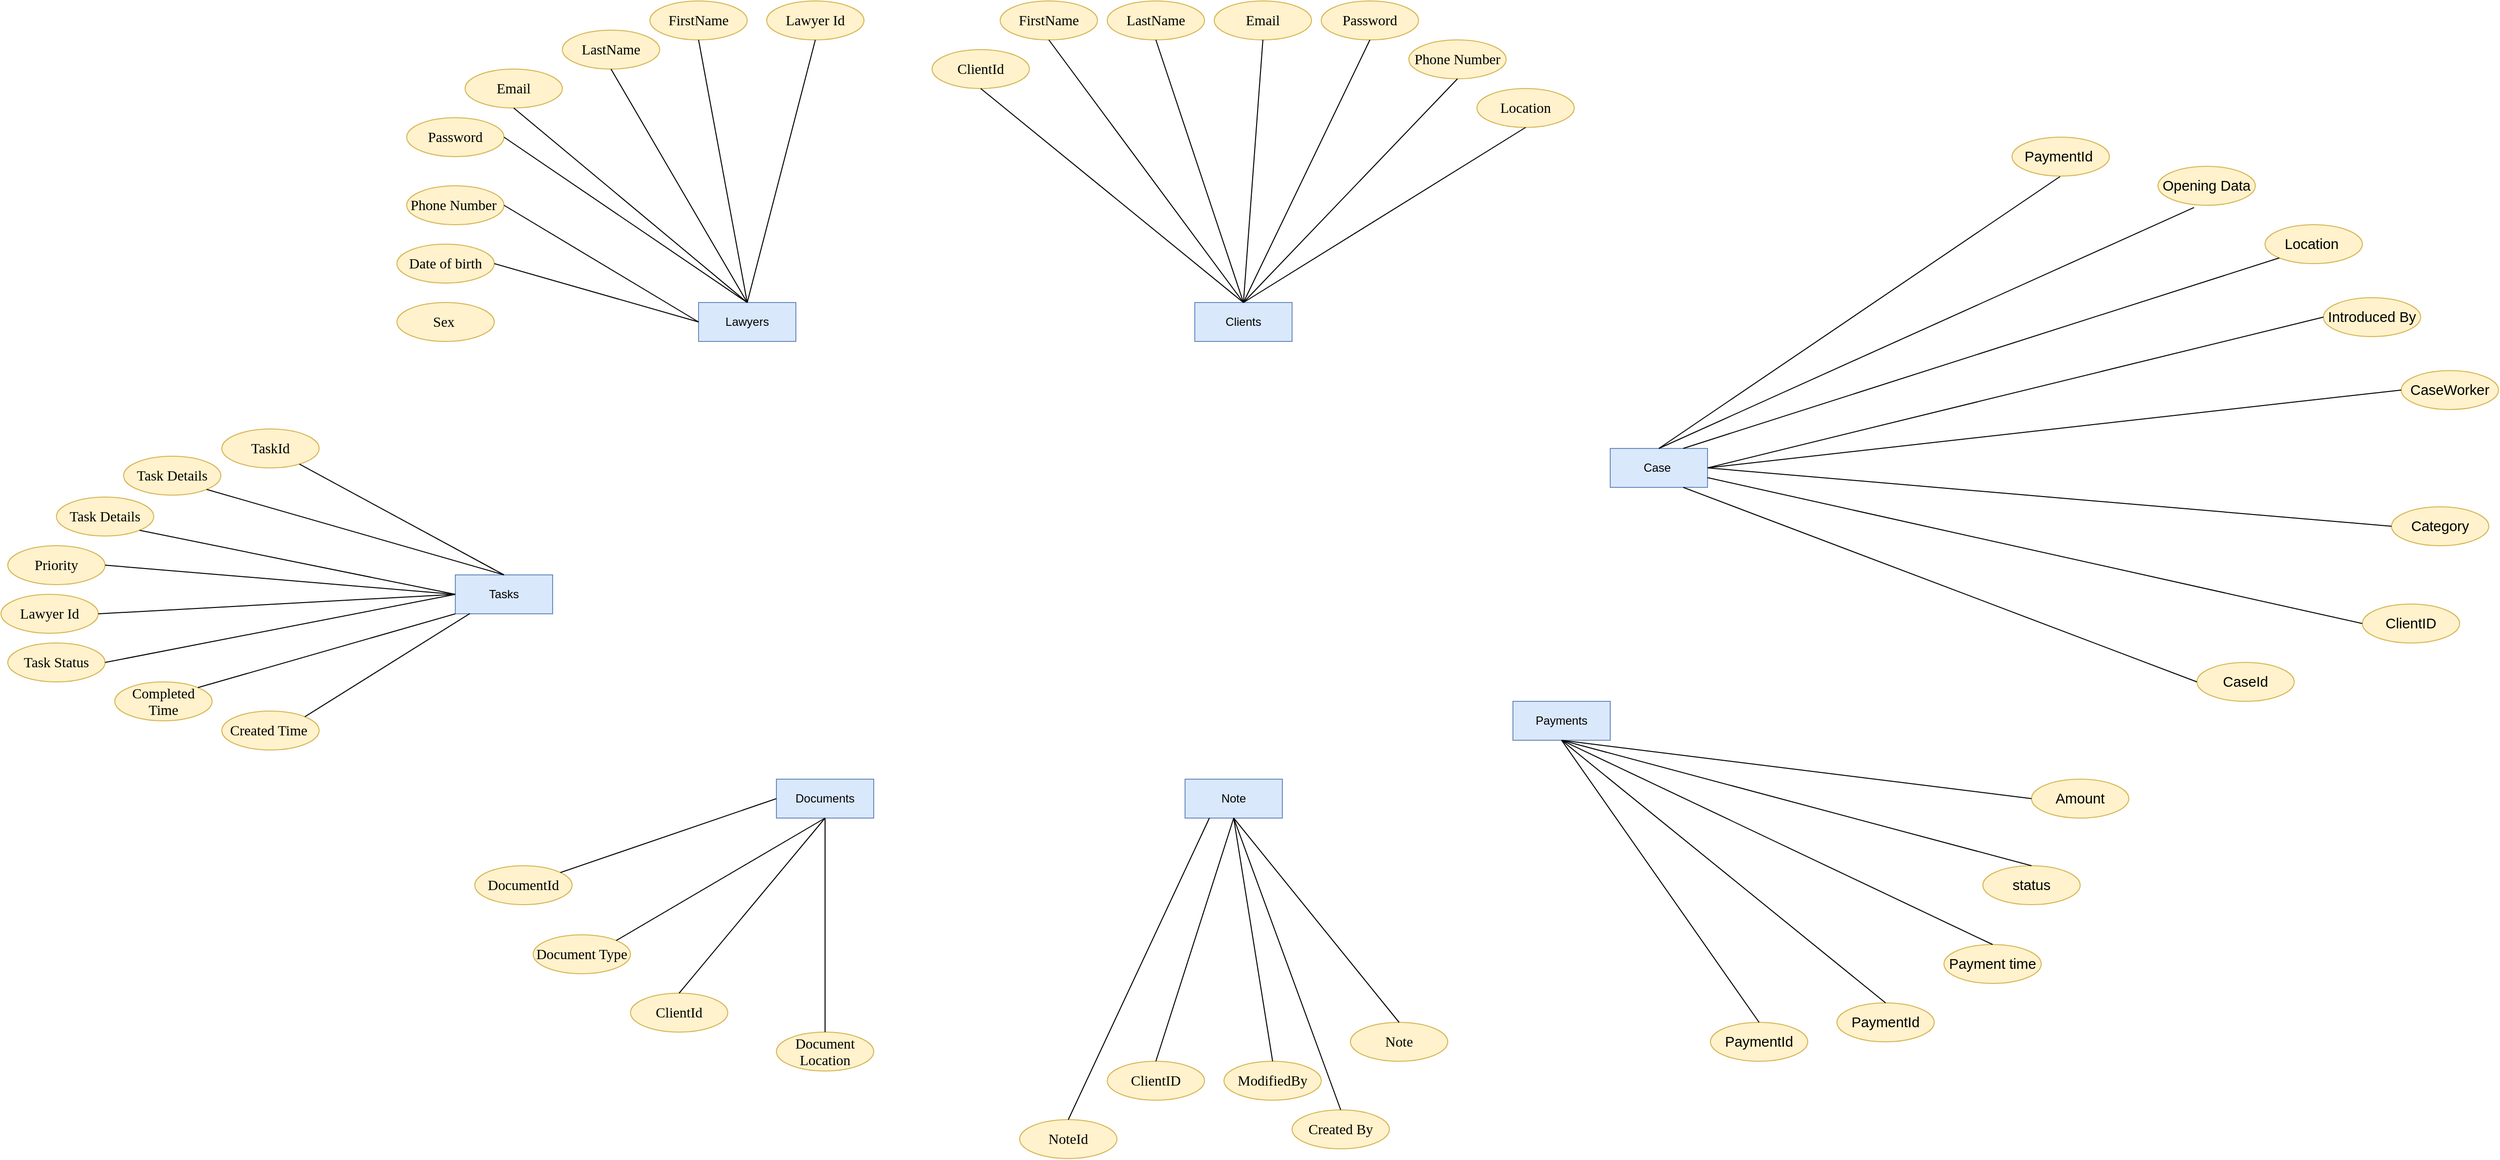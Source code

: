 <mxfile version="20.7.4" type="device"><diagram id="Td7bKDPnOObk0JLX75oe" name="Page-1"><mxGraphModel dx="4581" dy="1042" grid="1" gridSize="10" guides="1" tooltips="1" connect="1" arrows="1" fold="1" page="1" pageScale="1" pageWidth="827" pageHeight="1169" math="0" shadow="0"><root><mxCell id="0"/><mxCell id="1" parent="0"/><mxCell id="ip3FR76EU3fCz5TI9xmI-1" value="Lawyers" style="whiteSpace=wrap;html=1;align=center;fillColor=#dae8fc;strokeColor=#6c8ebf;" vertex="1" parent="1"><mxGeometry x="-1400" y="550" width="100" height="40" as="geometry"/></mxCell><mxCell id="ip3FR76EU3fCz5TI9xmI-6" value="&lt;span style=&quot;font-size: 11pt; line-height: 115%; font-family: Cambria, serif;&quot;&gt;Lawyer Id&lt;/span&gt;" style="ellipse;whiteSpace=wrap;html=1;align=center;fillColor=#fff2cc;strokeColor=#d6b656;" vertex="1" parent="1"><mxGeometry x="-1330" y="240" width="100" height="40" as="geometry"/></mxCell><mxCell id="ip3FR76EU3fCz5TI9xmI-8" value="" style="endArrow=none;html=1;rounded=0;entryX=0.5;entryY=0;entryDx=0;entryDy=0;exitX=0.5;exitY=1;exitDx=0;exitDy=0;" edge="1" parent="1" source="ip3FR76EU3fCz5TI9xmI-6" target="ip3FR76EU3fCz5TI9xmI-1"><mxGeometry relative="1" as="geometry"><mxPoint x="-890" y="220" as="sourcePoint"/><mxPoint x="-720" y="220" as="targetPoint"/></mxGeometry></mxCell><mxCell id="ip3FR76EU3fCz5TI9xmI-11" value="&lt;span style=&quot;font-size: 11pt; line-height: 115%; font-family: Cambria, serif;&quot;&gt;FirstName&lt;/span&gt;" style="ellipse;whiteSpace=wrap;html=1;align=center;fillColor=#fff2cc;strokeColor=#d6b656;" vertex="1" parent="1"><mxGeometry x="-1450" y="240" width="100" height="40" as="geometry"/></mxCell><mxCell id="ip3FR76EU3fCz5TI9xmI-12" value="&lt;span style=&quot;font-size: 11pt; line-height: 115%; font-family: Cambria, serif;&quot;&gt;LastName&lt;/span&gt;" style="ellipse;whiteSpace=wrap;html=1;align=center;fillColor=#fff2cc;strokeColor=#d6b656;" vertex="1" parent="1"><mxGeometry x="-1540" y="270" width="100" height="40" as="geometry"/></mxCell><mxCell id="ip3FR76EU3fCz5TI9xmI-13" value="&lt;span style=&quot;font-size: 11pt; line-height: 115%; font-family: Cambria, serif;&quot;&gt;Email&lt;/span&gt;" style="ellipse;whiteSpace=wrap;html=1;align=center;fillColor=#fff2cc;strokeColor=#d6b656;" vertex="1" parent="1"><mxGeometry x="-1640" y="310" width="100" height="40" as="geometry"/></mxCell><mxCell id="ip3FR76EU3fCz5TI9xmI-14" value="Documents" style="whiteSpace=wrap;html=1;align=center;fillColor=#dae8fc;strokeColor=#6c8ebf;" vertex="1" parent="1"><mxGeometry x="-1320" y="1040" width="100" height="40" as="geometry"/></mxCell><mxCell id="ip3FR76EU3fCz5TI9xmI-15" value="Clients" style="whiteSpace=wrap;html=1;align=center;fillColor=#dae8fc;strokeColor=#6c8ebf;" vertex="1" parent="1"><mxGeometry x="-890" y="550" width="100" height="40" as="geometry"/></mxCell><mxCell id="ip3FR76EU3fCz5TI9xmI-16" value="Note" style="whiteSpace=wrap;html=1;align=center;fillColor=#dae8fc;strokeColor=#6c8ebf;" vertex="1" parent="1"><mxGeometry x="-900" y="1040" width="100" height="40" as="geometry"/></mxCell><mxCell id="ip3FR76EU3fCz5TI9xmI-17" value="Tasks" style="whiteSpace=wrap;html=1;align=center;fillColor=#dae8fc;strokeColor=#6c8ebf;" vertex="1" parent="1"><mxGeometry x="-1650" y="830" width="100" height="40" as="geometry"/></mxCell><mxCell id="ip3FR76EU3fCz5TI9xmI-19" value="Payments" style="whiteSpace=wrap;html=1;align=center;fillColor=#dae8fc;strokeColor=#6c8ebf;" vertex="1" parent="1"><mxGeometry x="-563" y="960" width="100" height="40" as="geometry"/></mxCell><mxCell id="ip3FR76EU3fCz5TI9xmI-21" value="Case&amp;nbsp;" style="whiteSpace=wrap;html=1;align=center;fillColor=#dae8fc;strokeColor=#6c8ebf;" vertex="1" parent="1"><mxGeometry x="-463" y="700" width="100" height="40" as="geometry"/></mxCell><mxCell id="ip3FR76EU3fCz5TI9xmI-24" value="&lt;span style=&quot;font-size: 11pt; line-height: 115%; font-family: Cambria, serif;&quot;&gt;Password&lt;/span&gt;" style="ellipse;whiteSpace=wrap;html=1;align=center;fillColor=#fff2cc;strokeColor=#d6b656;" vertex="1" parent="1"><mxGeometry x="-1700" y="360" width="100" height="40" as="geometry"/></mxCell><mxCell id="ip3FR76EU3fCz5TI9xmI-25" value="&lt;span style=&quot;font-size: 11pt; line-height: 115%; font-family: Cambria, serif;&quot;&gt;Phone Number&amp;nbsp;&lt;/span&gt;" style="ellipse;whiteSpace=wrap;html=1;align=center;fillColor=#fff2cc;strokeColor=#d6b656;" vertex="1" parent="1"><mxGeometry x="-1700" y="430" width="100" height="40" as="geometry"/></mxCell><mxCell id="ip3FR76EU3fCz5TI9xmI-26" value="&lt;span style=&quot;font-size: 11pt; line-height: 115%; font-family: Cambria, serif;&quot;&gt;Date of birth&lt;/span&gt;" style="ellipse;whiteSpace=wrap;html=1;align=center;fillColor=#fff2cc;strokeColor=#d6b656;" vertex="1" parent="1"><mxGeometry x="-1710" y="490" width="100" height="40" as="geometry"/></mxCell><mxCell id="ip3FR76EU3fCz5TI9xmI-27" value="" style="endArrow=none;html=1;rounded=0;entryX=0.5;entryY=1;entryDx=0;entryDy=0;exitX=0.5;exitY=0;exitDx=0;exitDy=0;" edge="1" parent="1" source="ip3FR76EU3fCz5TI9xmI-1" target="ip3FR76EU3fCz5TI9xmI-11"><mxGeometry relative="1" as="geometry"><mxPoint x="-1500" y="400" as="sourcePoint"/><mxPoint x="-1340" y="400" as="targetPoint"/></mxGeometry></mxCell><mxCell id="ip3FR76EU3fCz5TI9xmI-32" value="" style="endArrow=none;html=1;rounded=0;entryX=0.5;entryY=1;entryDx=0;entryDy=0;exitX=0.5;exitY=0;exitDx=0;exitDy=0;" edge="1" parent="1" source="ip3FR76EU3fCz5TI9xmI-1" target="ip3FR76EU3fCz5TI9xmI-12"><mxGeometry relative="1" as="geometry"><mxPoint x="-1300" y="610" as="sourcePoint"/><mxPoint x="-1140" y="610" as="targetPoint"/></mxGeometry></mxCell><mxCell id="ip3FR76EU3fCz5TI9xmI-33" value="" style="endArrow=none;html=1;rounded=0;entryX=0.5;entryY=1;entryDx=0;entryDy=0;exitX=0.5;exitY=0;exitDx=0;exitDy=0;" edge="1" parent="1" source="ip3FR76EU3fCz5TI9xmI-1" target="ip3FR76EU3fCz5TI9xmI-13"><mxGeometry relative="1" as="geometry"><mxPoint x="-1300" y="610" as="sourcePoint"/><mxPoint x="-1140" y="610" as="targetPoint"/></mxGeometry></mxCell><mxCell id="ip3FR76EU3fCz5TI9xmI-34" value="" style="endArrow=none;html=1;rounded=0;exitX=1;exitY=0.5;exitDx=0;exitDy=0;entryX=0.5;entryY=0;entryDx=0;entryDy=0;" edge="1" parent="1" source="ip3FR76EU3fCz5TI9xmI-24" target="ip3FR76EU3fCz5TI9xmI-1"><mxGeometry relative="1" as="geometry"><mxPoint x="-1530" y="680" as="sourcePoint"/><mxPoint x="-1370" y="680" as="targetPoint"/></mxGeometry></mxCell><mxCell id="ip3FR76EU3fCz5TI9xmI-35" value="" style="endArrow=none;html=1;rounded=0;exitX=1;exitY=0.5;exitDx=0;exitDy=0;entryX=0;entryY=0.5;entryDx=0;entryDy=0;" edge="1" parent="1" source="ip3FR76EU3fCz5TI9xmI-25" target="ip3FR76EU3fCz5TI9xmI-1"><mxGeometry relative="1" as="geometry"><mxPoint x="-1580" y="620" as="sourcePoint"/><mxPoint x="-1420" y="620" as="targetPoint"/></mxGeometry></mxCell><mxCell id="ip3FR76EU3fCz5TI9xmI-36" value="" style="endArrow=none;html=1;rounded=0;exitX=1;exitY=0.5;exitDx=0;exitDy=0;entryX=0;entryY=0.5;entryDx=0;entryDy=0;" edge="1" parent="1" source="ip3FR76EU3fCz5TI9xmI-26" target="ip3FR76EU3fCz5TI9xmI-1"><mxGeometry relative="1" as="geometry"><mxPoint x="-1600" y="630" as="sourcePoint"/><mxPoint x="-1440" y="630" as="targetPoint"/></mxGeometry></mxCell><mxCell id="ip3FR76EU3fCz5TI9xmI-37" value="&lt;span style=&quot;font-size: 11pt; line-height: 115%; font-family: Cambria, serif;&quot;&gt;Task Details&lt;/span&gt;" style="ellipse;whiteSpace=wrap;html=1;align=center;fillColor=#fff2cc;strokeColor=#d6b656;" vertex="1" parent="1"><mxGeometry x="-1991" y="708" width="100" height="40" as="geometry"/></mxCell><mxCell id="ip3FR76EU3fCz5TI9xmI-38" value="&lt;span style=&quot;font-size: 11pt; line-height: 115%; font-family: Cambria, serif;&quot;&gt;Task Details&lt;/span&gt;" style="ellipse;whiteSpace=wrap;html=1;align=center;fillColor=#fff2cc;strokeColor=#d6b656;" vertex="1" parent="1"><mxGeometry x="-2060" y="750" width="100" height="40" as="geometry"/></mxCell><mxCell id="ip3FR76EU3fCz5TI9xmI-39" value="&lt;span style=&quot;font-size: 11pt; line-height: 115%; font-family: Cambria, serif;&quot;&gt;Priority&lt;/span&gt;" style="ellipse;whiteSpace=wrap;html=1;align=center;fillColor=#fff2cc;strokeColor=#d6b656;" vertex="1" parent="1"><mxGeometry x="-2110" y="800" width="100" height="40" as="geometry"/></mxCell><mxCell id="ip3FR76EU3fCz5TI9xmI-40" value="&lt;span style=&quot;font-size: 11pt; line-height: 115%; font-family: Cambria, serif;&quot;&gt;TaskId&lt;/span&gt;" style="ellipse;whiteSpace=wrap;html=1;align=center;fillColor=#fff2cc;strokeColor=#d6b656;" vertex="1" parent="1"><mxGeometry x="-1890" y="680" width="100" height="40" as="geometry"/></mxCell><mxCell id="ip3FR76EU3fCz5TI9xmI-41" value="&lt;span style=&quot;font-size: 11pt; line-height: 115%; font-family: Cambria, serif;&quot;&gt;Task Status&lt;/span&gt;" style="ellipse;whiteSpace=wrap;html=1;align=center;fillColor=#fff2cc;strokeColor=#d6b656;" vertex="1" parent="1"><mxGeometry x="-2110" y="900" width="100" height="40" as="geometry"/></mxCell><mxCell id="ip3FR76EU3fCz5TI9xmI-42" value="&lt;span style=&quot;font-size: 11pt; line-height: 115%; font-family: Cambria, serif;&quot;&gt;Completed Time&lt;/span&gt;" style="ellipse;whiteSpace=wrap;html=1;align=center;fillColor=#fff2cc;strokeColor=#d6b656;" vertex="1" parent="1"><mxGeometry x="-2000" y="940" width="100" height="40" as="geometry"/></mxCell><mxCell id="ip3FR76EU3fCz5TI9xmI-44" value="&lt;span style=&quot;font-size: 11pt; line-height: 115%; font-family: Cambria, serif;&quot;&gt;Created Time&amp;nbsp;&lt;/span&gt;" style="ellipse;whiteSpace=wrap;html=1;align=center;fillColor=#fff2cc;strokeColor=#d6b656;" vertex="1" parent="1"><mxGeometry x="-1890" y="970" width="100" height="40" as="geometry"/></mxCell><mxCell id="ip3FR76EU3fCz5TI9xmI-45" value="&lt;span style=&quot;font-size: 11pt; line-height: 115%; font-family: Cambria, serif;&quot;&gt;Lawyer Id&lt;/span&gt;" style="ellipse;whiteSpace=wrap;html=1;align=center;fillColor=#fff2cc;strokeColor=#d6b656;" vertex="1" parent="1"><mxGeometry x="-2117" y="850" width="100" height="40" as="geometry"/></mxCell><mxCell id="ip3FR76EU3fCz5TI9xmI-46" value="" style="endArrow=none;html=1;rounded=0;entryX=0.5;entryY=0;entryDx=0;entryDy=0;" edge="1" parent="1" source="ip3FR76EU3fCz5TI9xmI-40" target="ip3FR76EU3fCz5TI9xmI-17"><mxGeometry relative="1" as="geometry"><mxPoint x="-1810" y="820" as="sourcePoint"/><mxPoint x="-1650" y="820" as="targetPoint"/></mxGeometry></mxCell><mxCell id="ip3FR76EU3fCz5TI9xmI-47" value="" style="endArrow=none;html=1;rounded=0;exitX=1;exitY=1;exitDx=0;exitDy=0;entryX=0.5;entryY=0;entryDx=0;entryDy=0;" edge="1" parent="1" source="ip3FR76EU3fCz5TI9xmI-37" target="ip3FR76EU3fCz5TI9xmI-17"><mxGeometry relative="1" as="geometry"><mxPoint x="-1850" y="820" as="sourcePoint"/><mxPoint x="-1690" y="820" as="targetPoint"/></mxGeometry></mxCell><mxCell id="ip3FR76EU3fCz5TI9xmI-48" value="" style="endArrow=none;html=1;rounded=0;exitX=1;exitY=1;exitDx=0;exitDy=0;entryX=0;entryY=0.5;entryDx=0;entryDy=0;" edge="1" parent="1" source="ip3FR76EU3fCz5TI9xmI-38" target="ip3FR76EU3fCz5TI9xmI-17"><mxGeometry relative="1" as="geometry"><mxPoint x="-1870" y="840" as="sourcePoint"/><mxPoint x="-1710" y="840" as="targetPoint"/></mxGeometry></mxCell><mxCell id="ip3FR76EU3fCz5TI9xmI-49" value="" style="endArrow=none;html=1;rounded=0;exitX=1;exitY=0.5;exitDx=0;exitDy=0;" edge="1" parent="1" source="ip3FR76EU3fCz5TI9xmI-39"><mxGeometry relative="1" as="geometry"><mxPoint x="-1930" y="840" as="sourcePoint"/><mxPoint x="-1650" y="850" as="targetPoint"/></mxGeometry></mxCell><mxCell id="ip3FR76EU3fCz5TI9xmI-58" value="" style="endArrow=none;html=1;rounded=0;exitX=1;exitY=0.5;exitDx=0;exitDy=0;entryX=0;entryY=0.5;entryDx=0;entryDy=0;" edge="1" parent="1" source="ip3FR76EU3fCz5TI9xmI-41" target="ip3FR76EU3fCz5TI9xmI-17"><mxGeometry relative="1" as="geometry"><mxPoint x="-1840" y="920" as="sourcePoint"/><mxPoint x="-1680" y="920" as="targetPoint"/></mxGeometry></mxCell><mxCell id="ip3FR76EU3fCz5TI9xmI-59" value="" style="endArrow=none;html=1;rounded=0;exitX=1;exitY=0.5;exitDx=0;exitDy=0;entryX=0;entryY=0.5;entryDx=0;entryDy=0;" edge="1" parent="1" source="ip3FR76EU3fCz5TI9xmI-45" target="ip3FR76EU3fCz5TI9xmI-17"><mxGeometry relative="1" as="geometry"><mxPoint x="-1840" y="920" as="sourcePoint"/><mxPoint x="-1660" y="850" as="targetPoint"/></mxGeometry></mxCell><mxCell id="ip3FR76EU3fCz5TI9xmI-60" value="" style="endArrow=none;html=1;rounded=0;exitX=1;exitY=0;exitDx=0;exitDy=0;entryX=0.15;entryY=0.992;entryDx=0;entryDy=0;entryPerimeter=0;" edge="1" parent="1" source="ip3FR76EU3fCz5TI9xmI-44" target="ip3FR76EU3fCz5TI9xmI-17"><mxGeometry relative="1" as="geometry"><mxPoint x="-1840" y="920" as="sourcePoint"/><mxPoint x="-1680" y="920" as="targetPoint"/></mxGeometry></mxCell><mxCell id="ip3FR76EU3fCz5TI9xmI-61" value="" style="endArrow=none;html=1;rounded=0;exitX=1;exitY=0;exitDx=0;exitDy=0;entryX=0;entryY=1;entryDx=0;entryDy=0;" edge="1" parent="1" source="ip3FR76EU3fCz5TI9xmI-42" target="ip3FR76EU3fCz5TI9xmI-17"><mxGeometry relative="1" as="geometry"><mxPoint x="-1840" y="920" as="sourcePoint"/><mxPoint x="-1680" y="920" as="targetPoint"/></mxGeometry></mxCell><mxCell id="ip3FR76EU3fCz5TI9xmI-62" value="&lt;span style=&quot;font-size: 11pt; line-height: 115%; font-family: Cambria, serif;&quot;&gt;Document Type&lt;/span&gt;" style="ellipse;whiteSpace=wrap;html=1;align=center;fillColor=#fff2cc;strokeColor=#d6b656;" vertex="1" parent="1"><mxGeometry x="-1570" y="1200" width="100" height="40" as="geometry"/></mxCell><mxCell id="ip3FR76EU3fCz5TI9xmI-63" value="&lt;span style=&quot;font-size: 11pt; line-height: 115%; font-family: Cambria, serif;&quot;&gt;ClientId&lt;/span&gt;" style="ellipse;whiteSpace=wrap;html=1;align=center;fillColor=#fff2cc;strokeColor=#d6b656;" vertex="1" parent="1"><mxGeometry x="-1470" y="1260" width="100" height="40" as="geometry"/></mxCell><mxCell id="ip3FR76EU3fCz5TI9xmI-64" value="&lt;span style=&quot;font-size: 11pt; line-height: 115%; font-family: Cambria, serif;&quot;&gt;Document Location&lt;/span&gt;" style="ellipse;whiteSpace=wrap;html=1;align=center;fillColor=#fff2cc;strokeColor=#d6b656;" vertex="1" parent="1"><mxGeometry x="-1320" y="1300" width="100" height="40" as="geometry"/></mxCell><mxCell id="ip3FR76EU3fCz5TI9xmI-65" value="&lt;span style=&quot;font-size: 11pt; line-height: 115%; font-family: Cambria, serif;&quot;&gt;DocumentId&lt;/span&gt;" style="ellipse;whiteSpace=wrap;html=1;align=center;fillColor=#fff2cc;strokeColor=#d6b656;" vertex="1" parent="1"><mxGeometry x="-1630" y="1129" width="100" height="40" as="geometry"/></mxCell><mxCell id="ip3FR76EU3fCz5TI9xmI-67" value="" style="endArrow=none;html=1;rounded=0;exitX=0.5;exitY=0;exitDx=0;exitDy=0;entryX=0.5;entryY=1;entryDx=0;entryDy=0;" edge="1" parent="1" source="ip3FR76EU3fCz5TI9xmI-64" target="ip3FR76EU3fCz5TI9xmI-14"><mxGeometry relative="1" as="geometry"><mxPoint x="-1190" y="1040" as="sourcePoint"/><mxPoint x="-1030" y="1040" as="targetPoint"/></mxGeometry></mxCell><mxCell id="ip3FR76EU3fCz5TI9xmI-68" value="" style="endArrow=none;html=1;rounded=0;exitX=0.5;exitY=0;exitDx=0;exitDy=0;entryX=0.5;entryY=1;entryDx=0;entryDy=0;" edge="1" parent="1" source="ip3FR76EU3fCz5TI9xmI-63" target="ip3FR76EU3fCz5TI9xmI-14"><mxGeometry relative="1" as="geometry"><mxPoint x="-1190" y="1040" as="sourcePoint"/><mxPoint x="-1030" y="1040" as="targetPoint"/></mxGeometry></mxCell><mxCell id="ip3FR76EU3fCz5TI9xmI-69" value="" style="endArrow=none;html=1;rounded=0;exitX=1;exitY=0;exitDx=0;exitDy=0;entryX=0.5;entryY=1;entryDx=0;entryDy=0;" edge="1" parent="1" source="ip3FR76EU3fCz5TI9xmI-62" target="ip3FR76EU3fCz5TI9xmI-14"><mxGeometry relative="1" as="geometry"><mxPoint x="-1190" y="1040" as="sourcePoint"/><mxPoint x="-1030" y="1040" as="targetPoint"/></mxGeometry></mxCell><mxCell id="ip3FR76EU3fCz5TI9xmI-70" value="" style="endArrow=none;html=1;rounded=0;entryX=0;entryY=0.5;entryDx=0;entryDy=0;" edge="1" parent="1" source="ip3FR76EU3fCz5TI9xmI-65" target="ip3FR76EU3fCz5TI9xmI-14"><mxGeometry relative="1" as="geometry"><mxPoint x="-1190" y="1040" as="sourcePoint"/><mxPoint x="-1030" y="1040" as="targetPoint"/></mxGeometry></mxCell><mxCell id="ip3FR76EU3fCz5TI9xmI-73" value="&lt;span style=&quot;font-size: 11pt; line-height: 115%; font-family: Cambria, serif;&quot;&gt;FirstName&lt;/span&gt;" style="ellipse;whiteSpace=wrap;html=1;align=center;fillColor=#fff2cc;strokeColor=#d6b656;" vertex="1" parent="1"><mxGeometry x="-1090" y="240" width="100" height="40" as="geometry"/></mxCell><mxCell id="ip3FR76EU3fCz5TI9xmI-74" value="&lt;span style=&quot;font-size: 11pt; line-height: 115%; font-family: Cambria, serif;&quot;&gt;LastName&lt;/span&gt;" style="ellipse;whiteSpace=wrap;html=1;align=center;fillColor=#fff2cc;strokeColor=#d6b656;" vertex="1" parent="1"><mxGeometry x="-980" y="240" width="100" height="40" as="geometry"/></mxCell><mxCell id="ip3FR76EU3fCz5TI9xmI-75" value="&lt;span style=&quot;font-size: 11pt; line-height: 115%; font-family: Cambria, serif;&quot;&gt;Email&lt;/span&gt;" style="ellipse;whiteSpace=wrap;html=1;align=center;fillColor=#fff2cc;strokeColor=#d6b656;" vertex="1" parent="1"><mxGeometry x="-870" y="240" width="100" height="40" as="geometry"/></mxCell><mxCell id="ip3FR76EU3fCz5TI9xmI-76" value="&lt;span style=&quot;font-size: 11pt; line-height: 115%; font-family: Cambria, serif;&quot;&gt;Password&lt;/span&gt;" style="ellipse;whiteSpace=wrap;html=1;align=center;fillColor=#fff2cc;strokeColor=#d6b656;" vertex="1" parent="1"><mxGeometry x="-760" y="240" width="100" height="40" as="geometry"/></mxCell><mxCell id="ip3FR76EU3fCz5TI9xmI-77" value="&lt;span style=&quot;font-size: 11pt; line-height: 115%; font-family: Cambria, serif;&quot;&gt;Phone Number&lt;/span&gt;" style="ellipse;whiteSpace=wrap;html=1;align=center;fillColor=#fff2cc;strokeColor=#d6b656;" vertex="1" parent="1"><mxGeometry x="-670" y="280" width="100" height="40" as="geometry"/></mxCell><mxCell id="ip3FR76EU3fCz5TI9xmI-78" value="&lt;span style=&quot;font-size: 11pt; line-height: 115%; font-family: Cambria, serif;&quot;&gt;ClientId&lt;/span&gt;" style="ellipse;whiteSpace=wrap;html=1;align=center;fillColor=#fff2cc;strokeColor=#d6b656;" vertex="1" parent="1"><mxGeometry x="-1160" y="290" width="100" height="40" as="geometry"/></mxCell><mxCell id="ip3FR76EU3fCz5TI9xmI-79" value="&lt;span style=&quot;font-size: 11pt; line-height: 115%; font-family: Cambria, serif;&quot;&gt;Location&lt;/span&gt;" style="ellipse;whiteSpace=wrap;html=1;align=center;fillColor=#fff2cc;strokeColor=#d6b656;" vertex="1" parent="1"><mxGeometry x="-600" y="330" width="100" height="40" as="geometry"/></mxCell><mxCell id="ip3FR76EU3fCz5TI9xmI-82" value="" style="endArrow=none;html=1;rounded=0;exitX=0.5;exitY=1;exitDx=0;exitDy=0;entryX=0.5;entryY=0;entryDx=0;entryDy=0;" edge="1" parent="1" source="ip3FR76EU3fCz5TI9xmI-79" target="ip3FR76EU3fCz5TI9xmI-15"><mxGeometry relative="1" as="geometry"><mxPoint x="-1190" y="540" as="sourcePoint"/><mxPoint x="-1030" y="540" as="targetPoint"/></mxGeometry></mxCell><mxCell id="ip3FR76EU3fCz5TI9xmI-83" value="" style="endArrow=none;html=1;rounded=0;exitX=0.5;exitY=1;exitDx=0;exitDy=0;entryX=0.5;entryY=0;entryDx=0;entryDy=0;" edge="1" parent="1" source="ip3FR76EU3fCz5TI9xmI-77" target="ip3FR76EU3fCz5TI9xmI-15"><mxGeometry relative="1" as="geometry"><mxPoint x="-1190" y="540" as="sourcePoint"/><mxPoint x="-1030" y="540" as="targetPoint"/></mxGeometry></mxCell><mxCell id="ip3FR76EU3fCz5TI9xmI-84" value="" style="endArrow=none;html=1;rounded=0;exitX=0.5;exitY=1;exitDx=0;exitDy=0;entryX=0.5;entryY=0;entryDx=0;entryDy=0;" edge="1" parent="1" source="ip3FR76EU3fCz5TI9xmI-76" target="ip3FR76EU3fCz5TI9xmI-15"><mxGeometry relative="1" as="geometry"><mxPoint x="-1190" y="540" as="sourcePoint"/><mxPoint x="-1030" y="540" as="targetPoint"/></mxGeometry></mxCell><mxCell id="ip3FR76EU3fCz5TI9xmI-85" value="" style="endArrow=none;html=1;rounded=0;exitX=0.5;exitY=1;exitDx=0;exitDy=0;entryX=0.5;entryY=0;entryDx=0;entryDy=0;" edge="1" parent="1" source="ip3FR76EU3fCz5TI9xmI-75" target="ip3FR76EU3fCz5TI9xmI-15"><mxGeometry relative="1" as="geometry"><mxPoint x="-1190" y="540" as="sourcePoint"/><mxPoint x="-1030" y="540" as="targetPoint"/></mxGeometry></mxCell><mxCell id="ip3FR76EU3fCz5TI9xmI-86" value="" style="endArrow=none;html=1;rounded=0;exitX=0.5;exitY=1;exitDx=0;exitDy=0;entryX=0.5;entryY=0;entryDx=0;entryDy=0;" edge="1" parent="1" source="ip3FR76EU3fCz5TI9xmI-74" target="ip3FR76EU3fCz5TI9xmI-15"><mxGeometry relative="1" as="geometry"><mxPoint x="-1190" y="540" as="sourcePoint"/><mxPoint x="-1030" y="540" as="targetPoint"/></mxGeometry></mxCell><mxCell id="ip3FR76EU3fCz5TI9xmI-87" value="" style="endArrow=none;html=1;rounded=0;exitX=0.5;exitY=1;exitDx=0;exitDy=0;entryX=0.5;entryY=0;entryDx=0;entryDy=0;" edge="1" parent="1" source="ip3FR76EU3fCz5TI9xmI-73" target="ip3FR76EU3fCz5TI9xmI-15"><mxGeometry relative="1" as="geometry"><mxPoint x="-1190" y="540" as="sourcePoint"/><mxPoint x="-1030" y="540" as="targetPoint"/></mxGeometry></mxCell><mxCell id="ip3FR76EU3fCz5TI9xmI-88" value="" style="endArrow=none;html=1;rounded=0;exitX=0.5;exitY=1;exitDx=0;exitDy=0;entryX=0.5;entryY=0;entryDx=0;entryDy=0;" edge="1" parent="1" source="ip3FR76EU3fCz5TI9xmI-78" target="ip3FR76EU3fCz5TI9xmI-15"><mxGeometry relative="1" as="geometry"><mxPoint x="-1190" y="540" as="sourcePoint"/><mxPoint x="-1030" y="540" as="targetPoint"/></mxGeometry></mxCell><mxCell id="ip3FR76EU3fCz5TI9xmI-89" value="&lt;span style=&quot;font-size: 11pt; line-height: 115%; font-family: Cambria, serif;&quot;&gt;ClientID&lt;/span&gt;" style="ellipse;whiteSpace=wrap;html=1;align=center;fillColor=#fff2cc;strokeColor=#d6b656;" vertex="1" parent="1"><mxGeometry x="-980" y="1330" width="100" height="40" as="geometry"/></mxCell><mxCell id="ip3FR76EU3fCz5TI9xmI-90" value="&lt;span style=&quot;font-size: 11pt; line-height: 115%; font-family: Cambria, serif;&quot;&gt;ModifiedBy&lt;/span&gt;" style="ellipse;whiteSpace=wrap;html=1;align=center;fillColor=#fff2cc;strokeColor=#d6b656;" vertex="1" parent="1"><mxGeometry x="-860" y="1330" width="100" height="40" as="geometry"/></mxCell><mxCell id="ip3FR76EU3fCz5TI9xmI-91" value="&lt;span style=&quot;font-size: 11pt; line-height: 115%; font-family: Cambria, serif;&quot;&gt;Created By&lt;/span&gt;" style="ellipse;whiteSpace=wrap;html=1;align=center;fillColor=#fff2cc;strokeColor=#d6b656;" vertex="1" parent="1"><mxGeometry x="-790" y="1380" width="100" height="40" as="geometry"/></mxCell><mxCell id="ip3FR76EU3fCz5TI9xmI-92" value="&lt;span style=&quot;font-size: 11pt; line-height: 115%; font-family: Cambria, serif;&quot;&gt;NoteId&lt;/span&gt;" style="ellipse;whiteSpace=wrap;html=1;align=center;fillColor=#fff2cc;strokeColor=#d6b656;" vertex="1" parent="1"><mxGeometry x="-1070" y="1390" width="100" height="40" as="geometry"/></mxCell><mxCell id="ip3FR76EU3fCz5TI9xmI-93" value="&lt;span style=&quot;font-size: 11pt; line-height: 115%; font-family: Cambria, serif;&quot;&gt;Note&lt;/span&gt;" style="ellipse;whiteSpace=wrap;html=1;align=center;fillColor=#fff2cc;strokeColor=#d6b656;" vertex="1" parent="1"><mxGeometry x="-730" y="1290" width="100" height="40" as="geometry"/></mxCell><mxCell id="ip3FR76EU3fCz5TI9xmI-96" value="" style="endArrow=none;html=1;rounded=0;exitX=0.5;exitY=1;exitDx=0;exitDy=0;entryX=0.5;entryY=0;entryDx=0;entryDy=0;" edge="1" parent="1" source="ip3FR76EU3fCz5TI9xmI-16" target="ip3FR76EU3fCz5TI9xmI-93"><mxGeometry relative="1" as="geometry"><mxPoint x="-1190" y="1370" as="sourcePoint"/><mxPoint x="-1030" y="1370" as="targetPoint"/></mxGeometry></mxCell><mxCell id="ip3FR76EU3fCz5TI9xmI-97" value="" style="endArrow=none;html=1;rounded=0;exitX=0.5;exitY=1;exitDx=0;exitDy=0;entryX=0.5;entryY=0;entryDx=0;entryDy=0;" edge="1" parent="1" source="ip3FR76EU3fCz5TI9xmI-16" target="ip3FR76EU3fCz5TI9xmI-91"><mxGeometry relative="1" as="geometry"><mxPoint x="-1190" y="1370" as="sourcePoint"/><mxPoint x="-1030" y="1370" as="targetPoint"/></mxGeometry></mxCell><mxCell id="ip3FR76EU3fCz5TI9xmI-98" value="" style="endArrow=none;html=1;rounded=0;exitX=0.5;exitY=1;exitDx=0;exitDy=0;entryX=0.5;entryY=0;entryDx=0;entryDy=0;" edge="1" parent="1" source="ip3FR76EU3fCz5TI9xmI-16" target="ip3FR76EU3fCz5TI9xmI-90"><mxGeometry relative="1" as="geometry"><mxPoint x="-1190" y="1370" as="sourcePoint"/><mxPoint x="-1030" y="1370" as="targetPoint"/></mxGeometry></mxCell><mxCell id="ip3FR76EU3fCz5TI9xmI-99" value="" style="endArrow=none;html=1;rounded=0;exitX=0.5;exitY=1;exitDx=0;exitDy=0;entryX=0.5;entryY=0;entryDx=0;entryDy=0;" edge="1" parent="1" source="ip3FR76EU3fCz5TI9xmI-16" target="ip3FR76EU3fCz5TI9xmI-89"><mxGeometry relative="1" as="geometry"><mxPoint x="-1190" y="1370" as="sourcePoint"/><mxPoint x="-1030" y="1370" as="targetPoint"/></mxGeometry></mxCell><mxCell id="ip3FR76EU3fCz5TI9xmI-100" value="" style="endArrow=none;html=1;rounded=0;exitX=0.25;exitY=1;exitDx=0;exitDy=0;entryX=0.5;entryY=0;entryDx=0;entryDy=0;" edge="1" parent="1" source="ip3FR76EU3fCz5TI9xmI-16" target="ip3FR76EU3fCz5TI9xmI-92"><mxGeometry relative="1" as="geometry"><mxPoint x="-1190" y="1370" as="sourcePoint"/><mxPoint x="-1030" y="1370" as="targetPoint"/></mxGeometry></mxCell><mxCell id="ip3FR76EU3fCz5TI9xmI-102" value="&lt;span style=&quot;font-size:11.0pt;line-height:115%;&lt;br/&gt;font-family:&amp;quot;Cambria&amp;quot;,serif;mso-fareast-font-family:Cambria;mso-bidi-font-family:&lt;br/&gt;Cambria;mso-ansi-language:EN-US;mso-fareast-language:EN-GB;mso-bidi-language:&lt;br/&gt;AR-SA&quot;&gt;PaymentId&lt;/span&gt;" style="ellipse;whiteSpace=wrap;html=1;align=center;fillColor=#fff2cc;strokeColor=#d6b656;" vertex="1" parent="1"><mxGeometry x="-360" y="1290" width="100" height="40" as="geometry"/></mxCell><mxCell id="ip3FR76EU3fCz5TI9xmI-103" value="&lt;span style=&quot;font-size:11.0pt;line-height:115%;&lt;br/&gt;font-family:&amp;quot;Cambria&amp;quot;,serif;mso-fareast-font-family:Cambria;mso-bidi-font-family:&lt;br/&gt;Cambria;mso-ansi-language:EN-US;mso-fareast-language:EN-GB;mso-bidi-language:&lt;br/&gt;AR-SA&quot;&gt;PaymentId&lt;/span&gt;" style="ellipse;whiteSpace=wrap;html=1;align=center;fillColor=#fff2cc;strokeColor=#d6b656;" vertex="1" parent="1"><mxGeometry x="-230" y="1270" width="100" height="40" as="geometry"/></mxCell><mxCell id="ip3FR76EU3fCz5TI9xmI-104" value="&lt;span style=&quot;font-size:11.0pt;line-height:115%;&lt;br/&gt;font-family:&amp;quot;Cambria&amp;quot;,serif;mso-fareast-font-family:Cambria;mso-bidi-font-family:&lt;br/&gt;Cambria;mso-ansi-language:EN-US;mso-fareast-language:EN-GB;mso-bidi-language:&lt;br/&gt;AR-SA&quot;&gt;Payment time&lt;/span&gt;" style="ellipse;whiteSpace=wrap;html=1;align=center;fillColor=#fff2cc;strokeColor=#d6b656;" vertex="1" parent="1"><mxGeometry x="-120" y="1210" width="100" height="40" as="geometry"/></mxCell><mxCell id="ip3FR76EU3fCz5TI9xmI-105" value="&lt;span style=&quot;font-size:11.0pt;line-height:115%;&lt;br/&gt;font-family:&amp;quot;Cambria&amp;quot;,serif;mso-fareast-font-family:Cambria;mso-bidi-font-family:&lt;br/&gt;Cambria;mso-ansi-language:EN-US;mso-fareast-language:EN-GB;mso-bidi-language:&lt;br/&gt;AR-SA&quot;&gt;status&lt;/span&gt;" style="ellipse;whiteSpace=wrap;html=1;align=center;fillColor=#fff2cc;strokeColor=#d6b656;" vertex="1" parent="1"><mxGeometry x="-80" y="1129" width="100" height="40" as="geometry"/></mxCell><mxCell id="ip3FR76EU3fCz5TI9xmI-106" value="&lt;span style=&quot;font-size:11.0pt;line-height:115%;&lt;br/&gt;font-family:&amp;quot;Cambria&amp;quot;,serif;mso-fareast-font-family:Cambria;mso-bidi-font-family:&lt;br/&gt;Cambria;mso-ansi-language:EN-US;mso-fareast-language:EN-GB;mso-bidi-language:&lt;br/&gt;AR-SA&quot;&gt;Amount&lt;/span&gt;" style="ellipse;whiteSpace=wrap;html=1;align=center;fillColor=#fff2cc;strokeColor=#d6b656;" vertex="1" parent="1"><mxGeometry x="-30" y="1040" width="100" height="40" as="geometry"/></mxCell><mxCell id="ip3FR76EU3fCz5TI9xmI-107" value="" style="endArrow=none;html=1;rounded=0;exitX=0.37;exitY=1.058;exitDx=0;exitDy=0;exitPerimeter=0;entryX=0.5;entryY=0;entryDx=0;entryDy=0;" edge="1" parent="1" source="ip3FR76EU3fCz5TI9xmI-115" target="ip3FR76EU3fCz5TI9xmI-21"><mxGeometry relative="1" as="geometry"><mxPoint x="-760" y="870" as="sourcePoint"/><mxPoint x="-600" y="870" as="targetPoint"/></mxGeometry></mxCell><mxCell id="ip3FR76EU3fCz5TI9xmI-108" value="" style="endArrow=none;html=1;rounded=0;exitX=0.5;exitY=1;exitDx=0;exitDy=0;entryX=0.5;entryY=0;entryDx=0;entryDy=0;" edge="1" parent="1" source="ip3FR76EU3fCz5TI9xmI-114" target="ip3FR76EU3fCz5TI9xmI-21"><mxGeometry relative="1" as="geometry"><mxPoint x="-760" y="870" as="sourcePoint"/><mxPoint x="-600" y="870" as="targetPoint"/></mxGeometry></mxCell><mxCell id="ip3FR76EU3fCz5TI9xmI-109" value="" style="endArrow=none;html=1;rounded=0;exitX=0;exitY=0.5;exitDx=0;exitDy=0;entryX=0.5;entryY=1;entryDx=0;entryDy=0;" edge="1" parent="1" source="ip3FR76EU3fCz5TI9xmI-106" target="ip3FR76EU3fCz5TI9xmI-19"><mxGeometry relative="1" as="geometry"><mxPoint x="-760" y="870" as="sourcePoint"/><mxPoint x="-600" y="870" as="targetPoint"/></mxGeometry></mxCell><mxCell id="ip3FR76EU3fCz5TI9xmI-110" value="" style="endArrow=none;html=1;rounded=0;exitX=0.5;exitY=0;exitDx=0;exitDy=0;entryX=0.5;entryY=1;entryDx=0;entryDy=0;" edge="1" parent="1" source="ip3FR76EU3fCz5TI9xmI-105" target="ip3FR76EU3fCz5TI9xmI-19"><mxGeometry relative="1" as="geometry"><mxPoint x="-760" y="870" as="sourcePoint"/><mxPoint x="-280" y="1020" as="targetPoint"/></mxGeometry></mxCell><mxCell id="ip3FR76EU3fCz5TI9xmI-111" value="" style="endArrow=none;html=1;rounded=0;exitX=0.5;exitY=0;exitDx=0;exitDy=0;entryX=0.5;entryY=1;entryDx=0;entryDy=0;" edge="1" parent="1" source="ip3FR76EU3fCz5TI9xmI-104" target="ip3FR76EU3fCz5TI9xmI-19"><mxGeometry relative="1" as="geometry"><mxPoint x="-760" y="870" as="sourcePoint"/><mxPoint x="-600" y="870" as="targetPoint"/></mxGeometry></mxCell><mxCell id="ip3FR76EU3fCz5TI9xmI-112" value="" style="endArrow=none;html=1;rounded=0;exitX=0.5;exitY=0;exitDx=0;exitDy=0;entryX=0.5;entryY=1;entryDx=0;entryDy=0;" edge="1" parent="1" source="ip3FR76EU3fCz5TI9xmI-103" target="ip3FR76EU3fCz5TI9xmI-19"><mxGeometry relative="1" as="geometry"><mxPoint x="-760" y="870" as="sourcePoint"/><mxPoint x="-600" y="870" as="targetPoint"/></mxGeometry></mxCell><mxCell id="ip3FR76EU3fCz5TI9xmI-113" value="" style="endArrow=none;html=1;rounded=0;exitX=0.5;exitY=0;exitDx=0;exitDy=0;entryX=0.5;entryY=1;entryDx=0;entryDy=0;" edge="1" parent="1" source="ip3FR76EU3fCz5TI9xmI-102" target="ip3FR76EU3fCz5TI9xmI-19"><mxGeometry relative="1" as="geometry"><mxPoint x="-760" y="870" as="sourcePoint"/><mxPoint x="-600" y="870" as="targetPoint"/></mxGeometry></mxCell><mxCell id="ip3FR76EU3fCz5TI9xmI-114" value="&lt;span style=&quot;font-size:11.0pt;line-height:115%;&lt;br/&gt;font-family:&amp;quot;Cambria&amp;quot;,serif;mso-fareast-font-family:Cambria;mso-bidi-font-family:&lt;br/&gt;Cambria;mso-ansi-language:EN-US;mso-fareast-language:EN-GB;mso-bidi-language:&lt;br/&gt;AR-SA&quot;&gt;PaymentId&amp;nbsp;&lt;/span&gt;" style="ellipse;whiteSpace=wrap;html=1;align=center;fillColor=#fff2cc;strokeColor=#d6b656;" vertex="1" parent="1"><mxGeometry x="-50" y="380" width="100" height="40" as="geometry"/></mxCell><mxCell id="ip3FR76EU3fCz5TI9xmI-115" value="&lt;span style=&quot;font-size:11.0pt;line-height:115%;&lt;br/&gt;font-family:&amp;quot;Cambria&amp;quot;,serif;mso-fareast-font-family:Cambria;mso-bidi-font-family:&lt;br/&gt;Cambria;mso-ansi-language:EN-US;mso-fareast-language:EN-GB;mso-bidi-language:&lt;br/&gt;AR-SA&quot;&gt;Opening Data&lt;/span&gt;" style="ellipse;whiteSpace=wrap;html=1;align=center;fillColor=#fff2cc;strokeColor=#d6b656;" vertex="1" parent="1"><mxGeometry x="100" y="410" width="100" height="40" as="geometry"/></mxCell><mxCell id="ip3FR76EU3fCz5TI9xmI-116" value="&lt;span style=&quot;font-size:11.0pt;line-height:115%;&lt;br/&gt;font-family:&amp;quot;Cambria&amp;quot;,serif;mso-fareast-font-family:Cambria;mso-bidi-font-family:&lt;br/&gt;Cambria;mso-ansi-language:EN-US;mso-fareast-language:EN-GB;mso-bidi-language:&lt;br/&gt;AR-SA&quot;&gt;Location&amp;nbsp;&lt;/span&gt;" style="ellipse;whiteSpace=wrap;html=1;align=center;fillColor=#fff2cc;strokeColor=#d6b656;" vertex="1" parent="1"><mxGeometry x="210" y="470" width="100" height="40" as="geometry"/></mxCell><mxCell id="ip3FR76EU3fCz5TI9xmI-117" value="&lt;span style=&quot;font-size:11.0pt;line-height:115%;&lt;br/&gt;font-family:&amp;quot;Cambria&amp;quot;,serif;mso-fareast-font-family:Cambria;mso-bidi-font-family:&lt;br/&gt;Cambria;mso-ansi-language:EN-US;mso-fareast-language:EN-GB;mso-bidi-language:&lt;br/&gt;AR-SA&quot;&gt;Introduced By&lt;/span&gt;" style="ellipse;whiteSpace=wrap;html=1;align=center;fillColor=#fff2cc;strokeColor=#d6b656;" vertex="1" parent="1"><mxGeometry x="270" y="545" width="100" height="40" as="geometry"/></mxCell><mxCell id="ip3FR76EU3fCz5TI9xmI-118" value="&lt;span style=&quot;font-size:11.0pt;line-height:115%;&lt;br/&gt;font-family:&amp;quot;Cambria&amp;quot;,serif;mso-fareast-font-family:Cambria;mso-bidi-font-family:&lt;br/&gt;Cambria;mso-ansi-language:EN-US;mso-fareast-language:EN-GB;mso-bidi-language:&lt;br/&gt;AR-SA&quot;&gt;CaseWorker&lt;/span&gt;" style="ellipse;whiteSpace=wrap;html=1;align=center;fillColor=#fff2cc;strokeColor=#d6b656;" vertex="1" parent="1"><mxGeometry x="350" y="620" width="100" height="40" as="geometry"/></mxCell><mxCell id="ip3FR76EU3fCz5TI9xmI-119" value="&lt;span style=&quot;font-size:11.0pt;line-height:115%;&lt;br/&gt;font-family:&amp;quot;Cambria&amp;quot;,serif;mso-fareast-font-family:Cambria;mso-bidi-font-family:&lt;br/&gt;Cambria;mso-ansi-language:EN-US;mso-fareast-language:EN-GB;mso-bidi-language:&lt;br/&gt;AR-SA&quot;&gt;Category&lt;/span&gt;" style="ellipse;whiteSpace=wrap;html=1;align=center;fillColor=#fff2cc;strokeColor=#d6b656;" vertex="1" parent="1"><mxGeometry x="340" y="760" width="100" height="40" as="geometry"/></mxCell><mxCell id="ip3FR76EU3fCz5TI9xmI-120" value="&lt;span style=&quot;font-size:11.0pt;line-height:115%;&lt;br/&gt;font-family:&amp;quot;Cambria&amp;quot;,serif;mso-fareast-font-family:Cambria;mso-bidi-font-family:&lt;br/&gt;Cambria;mso-ansi-language:EN-US;mso-fareast-language:EN-GB;mso-bidi-language:&lt;br/&gt;AR-SA&quot;&gt;ClientID&lt;/span&gt;" style="ellipse;whiteSpace=wrap;html=1;align=center;fillColor=#fff2cc;strokeColor=#d6b656;" vertex="1" parent="1"><mxGeometry x="310" y="860" width="100" height="40" as="geometry"/></mxCell><mxCell id="ip3FR76EU3fCz5TI9xmI-121" value="&lt;span style=&quot;font-size:11.0pt;line-height:115%;&lt;br/&gt;font-family:&amp;quot;Cambria&amp;quot;,serif;mso-fareast-font-family:Cambria;mso-bidi-font-family:&lt;br/&gt;Cambria;mso-ansi-language:EN-US;mso-fareast-language:EN-GB;mso-bidi-language:&lt;br/&gt;AR-SA&quot;&gt;CaseId&lt;/span&gt;" style="ellipse;whiteSpace=wrap;html=1;align=center;fillColor=#fff2cc;strokeColor=#d6b656;" vertex="1" parent="1"><mxGeometry x="140" y="920" width="100" height="40" as="geometry"/></mxCell><mxCell id="ip3FR76EU3fCz5TI9xmI-123" value="" style="endArrow=none;html=1;rounded=0;exitX=1;exitY=0.75;exitDx=0;exitDy=0;entryX=0;entryY=0.5;entryDx=0;entryDy=0;" edge="1" parent="1" source="ip3FR76EU3fCz5TI9xmI-21" target="ip3FR76EU3fCz5TI9xmI-120"><mxGeometry relative="1" as="geometry"><mxPoint x="-170" y="780" as="sourcePoint"/><mxPoint x="-10" y="780" as="targetPoint"/></mxGeometry></mxCell><mxCell id="ip3FR76EU3fCz5TI9xmI-124" value="" style="endArrow=none;html=1;rounded=0;entryX=0;entryY=0.5;entryDx=0;entryDy=0;exitX=1;exitY=0.5;exitDx=0;exitDy=0;" edge="1" parent="1" source="ip3FR76EU3fCz5TI9xmI-21" target="ip3FR76EU3fCz5TI9xmI-119"><mxGeometry relative="1" as="geometry"><mxPoint x="-230" y="720" as="sourcePoint"/><mxPoint x="-10" y="780" as="targetPoint"/></mxGeometry></mxCell><mxCell id="ip3FR76EU3fCz5TI9xmI-125" value="" style="endArrow=none;html=1;rounded=0;exitX=1;exitY=0.5;exitDx=0;exitDy=0;entryX=0;entryY=0.5;entryDx=0;entryDy=0;" edge="1" parent="1" source="ip3FR76EU3fCz5TI9xmI-21" target="ip3FR76EU3fCz5TI9xmI-118"><mxGeometry relative="1" as="geometry"><mxPoint x="-170" y="780" as="sourcePoint"/><mxPoint x="-10" y="780" as="targetPoint"/></mxGeometry></mxCell><mxCell id="ip3FR76EU3fCz5TI9xmI-126" value="" style="endArrow=none;html=1;rounded=0;entryX=0;entryY=0.5;entryDx=0;entryDy=0;exitX=1;exitY=0.5;exitDx=0;exitDy=0;" edge="1" parent="1" source="ip3FR76EU3fCz5TI9xmI-21" target="ip3FR76EU3fCz5TI9xmI-117"><mxGeometry relative="1" as="geometry"><mxPoint x="-170" y="780" as="sourcePoint"/><mxPoint x="-10" y="780" as="targetPoint"/></mxGeometry></mxCell><mxCell id="ip3FR76EU3fCz5TI9xmI-127" value="" style="endArrow=none;html=1;rounded=0;exitX=0;exitY=1;exitDx=0;exitDy=0;entryX=0.75;entryY=0;entryDx=0;entryDy=0;" edge="1" parent="1" source="ip3FR76EU3fCz5TI9xmI-116" target="ip3FR76EU3fCz5TI9xmI-21"><mxGeometry relative="1" as="geometry"><mxPoint x="-170" y="780" as="sourcePoint"/><mxPoint x="-10" y="780" as="targetPoint"/></mxGeometry></mxCell><mxCell id="ip3FR76EU3fCz5TI9xmI-129" value="" style="endArrow=none;html=1;rounded=0;exitX=0.75;exitY=1;exitDx=0;exitDy=0;entryX=0;entryY=0.5;entryDx=0;entryDy=0;" edge="1" parent="1" source="ip3FR76EU3fCz5TI9xmI-21" target="ip3FR76EU3fCz5TI9xmI-121"><mxGeometry relative="1" as="geometry"><mxPoint x="-170" y="780" as="sourcePoint"/><mxPoint x="-10" y="780" as="targetPoint"/></mxGeometry></mxCell><mxCell id="ip3FR76EU3fCz5TI9xmI-130" value="&lt;span style=&quot;font-size: 11pt; line-height: 115%; font-family: Cambria, serif;&quot;&gt;Sex&amp;nbsp;&lt;/span&gt;" style="ellipse;whiteSpace=wrap;html=1;align=center;fillColor=#fff2cc;strokeColor=#d6b656;" vertex="1" parent="1"><mxGeometry x="-1710" y="550" width="100" height="40" as="geometry"/></mxCell></root></mxGraphModel></diagram></mxfile>